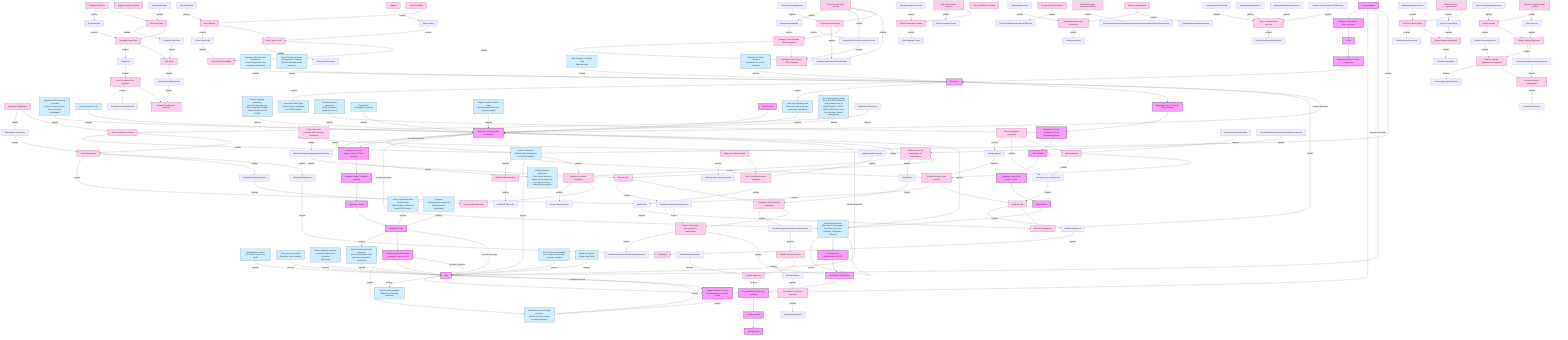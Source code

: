 graph TD
    Accommodation["Accommodation"]
    Accommodation_Receiveadmissionletter["Receive admission letter"]
    Accommodation_Registerforstudentresidence["Register for student residence"]
    Acquireresidencepermitforstudypurposesinsteadofvisa["Acquire residence permit for study purposes instead of visa"]
    Acquireresidencepermitforstudypurposesinsteadofvisa_Applyforresidencepermit["Apply for residence permit"]
    Administrativecharge["Administrative charge<br/>(110 EUR in cash or ec-cash)"]
    Applicationandadmissionprocedures["Application and admission procedures"]
    Applicationandadmissionprocedures_ApplicationSubmission["Application Submission"]
    Applicationandadmissionprocedures_LetterofAdmission["Letter of Admission"]
    Applicationandadmissionprocedures_WaitforapplicationReview["Wait for application Review"]
    Applicationforadmissiontostudies["Application for admission to studies<br/>(Signed by you and your home university coordinator)"]
    Arrival["Arrival"]
    Bankaccount["Bank account"]
    Bankaccount_OpenaGermanbankaccount["Open a German bank account"]
    CopyofpassportorID["Copy of passport or ID"]
    Currentbiometricphoto["Current biometric photo<br/>(Not older than 6 months)"]
    Currentvalidnewpassportorpassportreplacementdocument["Current valid/new passport or passport replacement document<br/>(With copy)"]
    Deregistration["Deregistration"]
    Deregistration_CloseGermanbankaccount["Close German bank account"]
    Deregistration_DeregisterfromCitizensOfficeDresden["Deregister from Citizens' Office Dresden"]
    Deregistration_DeregisterfromGermanHealthInsurance["Deregister from German Health Insurance"]
    Deregistration_Returnborrowedbooks["Return borrowed books"]
    Enrolment["Enrolment"]
    Enrolment_Enrolment["Enrolment"]
    Examinations["Examinations"]
    Examinations_DeregisterfromExam["Deregister from Exam"]
    Examinations_GetExamDates["Get Exam Dates"]
    Examinations_RegisterforExams["Register for Exams"]
    Examinations_TakeExam["Take Exam"]
    Exmatriculation["Exmatriculation"]
    Exmatriculation_Nothing["Nothing"]
    HealthInsurance["Health Insurance"]
    HealthInsurance_ObtainHealthInsurance["Obtain Health Insurance"]
    Languagecourses["Language courses"]
    Languagecourses_AttendInformationSessions["Attend Information Sessions"]
    Languagecourses_EnrollinLanguageCourse["Enroll in Language Course"]
    LearningAgreementstudyscheduleCourseselection["Learning Agreement / study schedule / Course selection"]
    LearningAgreementstudyscheduleCourseselection_CreateLearningAgreement["Create Learning Agreement"]
    LearningAgreementstudyscheduleCourseselection_Receiveapprovalconfirmation["Receive approval confirmation"]
    LearningAgreementstudyscheduleCourseselection_ResearchEnglishtaughtcourses["Research English taught courses"]
    LearningAgreementstudyscheduleCourseselection_Selectcourses["Select courses"]
    LearningAgreementstudyscheduleCourseselection_SubmitLearningAgreementforapproval["Submit Learning Agreement for approval"]
    LetterofAdmission["Letter of Admission<br/>(Enrollment or admission letter of HTW Dresden, with copy)"]
    LetterofAdmission["Letter of Admission<br/>(Official letter of admission from HTW Dresden)"]
    LetterofAdmissionfromHTWDresden["Letter of Admission from HTW Dresden<br/>(Official letter of admission from HTW Dresden)"]
    OnlineLearningAgreement["(Online) Learning Agreement<br/>(Your course selection approved and signed by your and your home university coordinator)"]
    Passport["Passport<br/>(Valid passport required for health insurance application)"]
    PaymentoftheSemesterContribution["Payment of the Semester Contribution<br/>(Proof of payment of the semester contribution)"]
    PersonalHTWDLogin["Personal HTWD Login<br/>(Personal login credentials for HTWD systems)"]
    ProlongationofmatriculationatHTWD["Prolongation of matriculation at HTWD"]
    ProlongationofmatriculationatHTWD_CompleteanewLearningAgreement["Complete a new Learning Agreement"]
    ProlongationofmatriculationatHTWD_ConferwithhomeuniversityandAcademicCoordinator["Confer with home university and Academic Coordinator"]
    ProlongationofmatriculationatHTWD_Handinthesignedprolongationofmatriculation["Hand in the signed prolongation of matriculation"]
    ProlongationofmatriculationatHTWD_Obtaintheformforprolongationofmatriculation["Obtain the form for prolongation of matriculation"]
    ProlongationofmatriculationatHTWD_Signtheform["Sign the form"]
    Prolongationofstudyvisa["Prolongation of study visa"]
    Prolongationofstudyvisa_Extendstudyvisa["Extend study visa"]
    Prolongationofstudyvisa_Scheduleanappointment["Schedule an appointment"]
    ProofofHealthInsuranceRecognizedinGermany["Proof of Health Insurance Recognized in Germany<br/>(Proof of adequate health insurance)"]
    Proofofadequatehealthinsurance["Proof of adequate health insurance<br/>(Original and copy)"]
    Proofofadequatehealthinsurance["Proof of adequate health insurance<br/>(Proof of adequate health insurance required for enrollment)"]
    Proofofavalidstudyvisa["Proof of a valid study visa<br/>(Can be submitted later upon entry)"]
    Proofofavalidstudyvisa["Proof of a valid study visa<br/>(Proof of a valid study visa required for enrollment)"]
    Proofoflanguageproficiency["Proof of language proficiency<br/>(Proof the language you will be studying in, English and/or German at level B1/B2)"]
    Proofofsecuredlivelihood["Proof of secured livelihood<br/>(For example scholarship or private savings)"]
    RegistrationattheCitizensOfficeDresden["Registration at the Citizens’ Office Dresden"]
    RegistrationattheCitizensOfficeDresden_Makeanonlineappointment["Make an online appointment"]
    RegistrationattheCitizensOfficeDresden_Submitrequireddocuments["Submit required documents"]
    RegistrationattheCitizensOfficeDresden_VisittheCitizensOffice["Visit the Citizens' Office"]
    RegistrationattheImmigrationOfficeAusländerbehörde["Registration at the Immigration Office (Ausländerbehörde)"]
    RegistrationattheImmigrationOfficeAusländerbehörde_Makeanappointment["Make an appointment"]
    RegistrationattheImmigrationOfficeAusländerbehörde_Submitapplicationanddocuments["Submit application and documents"]
    RentalAgreement["Rental Agreement<br/>(Original and Copy)"]
    Reregistrationforthenextsemester["Re-registration for the next semester"]
    Reregistrationforthenextsemester_Reregisterforthenextsemester["Re-register for the next semester"]
    Residencepermitapplication["Residence permit application<br/>(Fully completed application form.)"]
    Residencepermitforstudypurposes["Residence permit for study purposes<br/>(Must be valid for the entire duration of stay in Germany.)"]
    Residencepermitforstudypurposes["Residence permit for study purposes<br/>(Official residence permit for study purposes)"]
    Residencepermitforstudypurposestoapplyforvisa["Residence permit for study purposes to apply for visa"]
    Residencepermitforstudypurposestoapplyforvisa_Applyforresidencepermit["Apply for residence permit"]
    Residencepermitforstudypurposestoapplyforvisa_Waitforresidencepermitapproval["Wait for residence permit approval"]
    ResumeCV["Resume/CV<br/>(In English or German)"]
    Semestercontributionlivingexpenses["Semester contribution / living expenses"]
    Semestercontributionlivingexpenses_PaySemesterContribution["Pay Semester Contribution"]
    SemesterdatesAcademiccalendar["Semester dates / Academic calendar"]
    SemesterdatesAcademiccalendar_CheckAcademicCalendar["Check Academic Calendar"]
    SignedrequestforHTWlogin["Signed request for HTW login<br/>(The document will be sent to you via email)"]
    Start["Start Process"]
    Timetablestartofthelectureperiod["Timetable / start of the lecture period"]
    Timetablestartofthelectureperiod_CheckTimetable["Check Timetable"]
    Timetablestartofthelectureperiod_EnterCourseCode["Enter Course Code"]
    Timetablestartofthelectureperiod_GetIndividualTimetable["Get Individual Timetable"]
    Timetablestartofthelectureperiod_PlanLectures["Plan Lectures"]
    TranscriptofRecords["Transcript of Records"]
    TranscriptofRecords["Transcript of Records<br/>(Official transcript of records from HTW Dresden)"]
    TranscriptofRecords["Transcript of Records<br/>(Overview of your grades, issued by your home university, in English or German)"]
    TranscriptofRecords_RequestTranscriptofRecords["Request Transcript of Records"]
    TranscriptofRecords_Waitforgradestobereported["Wait for grades to be reported"]
    Uptodatepassportphoto["Up-to-date passport photo<br/>(For your HTWD student ID card, minimum size of 180x240 pixels in JPEG, PNG or GIF format, view from the front, neutral background)"]
    ValidPassportorIdentityCard["Valid Passport or Identity Card<br/>(Must be valid)"]
    ValidVisaforStudyPurposes["Valid Visa for Study Purposes<br/>(If required for non-EU students)"]
    Visa["Visa"]
    Visa_Applyforvisa["Apply for visa"]
    Visa_Arrangeinsuranceandpermits["Arrange insurance and permits"]
    Visa_Checkimmigrationformalities["Check immigration formalities"]
    Visa_Obtainpassport["Obtain passport"]
    Visa_Waitforvisaapproval["Wait for visa approval"]
    Visaforstudypurposes["Visa for study purposes<br/>(Official visa for study purposes)"]
    WelcomeWeekandBuddyProgramme["Welcome Week and Buddy Programme"]
    WelcomeWeekandBuddyProgramme_RegistrationattheInternationalOffice["Registration at the International Office"]
    Applicationforadmissiontostudies -->|requires| Applicationandadmissionprocedures
    OnlineLearningAgreement -->|requires| Applicationandadmissionprocedures
    ResumeCV -->|requires| Applicationandadmissionprocedures
    TranscriptofRecords -->|requires| Applicationandadmissionprocedures
    Proofoflanguageproficiency -->|requires| Applicationandadmissionprocedures
    SignedrequestforHTWlogin -->|requires| Applicationandadmissionprocedures
    Uptodatepassportphoto -->|requires| Applicationandadmissionprocedures
    CopyofpassportorID -->|requires| Applicationandadmissionprocedures
    Proofofavalidstudyvisa -->|requires| Applicationandadmissionprocedures
    Applicationandadmissionprocedures -->|enables| LetterofAdmission
    Applicationandadmissionprocedures_ApplicationSubmission -->|enables| WaitforapplicationReview
    Applicationandadmissionprocedures_ApplicationSubmission --> Applicationandadmissionprocedures_WaitforapplicationReview
    ApplicationSubmission -->|requires| Applicationandadmissionprocedures_WaitforapplicationReview
    Applicationandadmissionprocedures_WaitforapplicationReview -->|enables| LetterofAdmission
    Applicationandadmissionprocedures_WaitforapplicationReview --> Applicationandadmissionprocedures_LetterofAdmission
    WaitforapplicationReview -->|requires| Applicationandadmissionprocedures_LetterofAdmission
    Applicationandadmissionprocedures_LetterofAdmission -->|enables| Applyforvisa
    Applicationandadmissionprocedures_LetterofAdmission -->|enables| Registerforstudentresidence
    Applicationandadmissionprocedures_LetterofAdmission -->|enables| ObtainHealthInsurance
    Start --> Applicationandadmissionprocedures
    LearningAgreementstudyscheduleCourseselection -->|enables| OnlineLearningAgreement
    LearningAgreementstudyscheduleCourseselection_ResearchEnglishtaughtcourses -->|enables| Selectcourses
    LearningAgreementstudyscheduleCourseselection_ResearchEnglishtaughtcourses --> LearningAgreementstudyscheduleCourseselection_Selectcourses
    ResearchEnglishtaughtcourses -->|requires| LearningAgreementstudyscheduleCourseselection_Selectcourses
    LearningAgreementstudyscheduleCourseselection_Selectcourses -->|enables| CreateLearningAgreement
    LearningAgreementstudyscheduleCourseselection_Selectcourses --> LearningAgreementstudyscheduleCourseselection_CreateLearningAgreement
    Selectcourses -->|requires| LearningAgreementstudyscheduleCourseselection_CreateLearningAgreement
    LearningAgreementstudyscheduleCourseselection_CreateLearningAgreement -->|enables| SubmitLearningAgreementforapproval
    LearningAgreementstudyscheduleCourseselection_CreateLearningAgreement --> LearningAgreementstudyscheduleCourseselection_SubmitLearningAgreementforapproval
    CreateLearningAgreement -->|requires| LearningAgreementstudyscheduleCourseselection_SubmitLearningAgreementforapproval
    LearningAgreementstudyscheduleCourseselection_SubmitLearningAgreementforapproval -->|enables| Receiveapprovalconfirmation
    LearningAgreementstudyscheduleCourseselection_SubmitLearningAgreementforapproval --> LearningAgreementstudyscheduleCourseselection_Receiveapprovalconfirmation
    SubmitLearningAgreementforapproval -->|requires| LearningAgreementstudyscheduleCourseselection_Receiveapprovalconfirmation
    LearningAgreementstudyscheduleCourseselection_Receiveapprovalconfirmation -->|enables| Createstudyschedule
    Applicationandadmissionprocedures --> LearningAgreementstudyscheduleCourseselection
    LearningAgreementstudyscheduleCourseselection --> SemesterdatesAcademiccalendar
    Languagecourses_AttendInformationSessions -->|enables| EnrollinLanguageCourse
    Languagecourses_AttendInformationSessions --> Languagecourses_EnrollinLanguageCourse
    AttendInformationSessions -->|requires| Languagecourses_EnrollinLanguageCourse
    Languagecourses_EnrollinLanguageCourse -->|enables| StartLanguageCourse
    SemesterdatesAcademiccalendar --> Languagecourses
    Passport -->|requires| HealthInsurance
    LetterofAdmissionfromHTWDresden -->|requires| HealthInsurance
    HealthInsurance -->|enables| Proofofadequatehealthinsurance
    LetterofAdmission -->|requires| HealthInsurance_ObtainHealthInsurance
    HealthInsurance_ObtainHealthInsurance -->|enables| EnrollatHTWDresden
    Languagecourses --> HealthInsurance
    Residencepermitforstudypurposestoapplyforvisa -->|enables| Residencepermitforstudypurposes
    Residencepermitforstudypurposestoapplyforvisa_Applyforresidencepermit -->|enables| Waitforresidencepermitapproval
    Residencepermitforstudypurposestoapplyforvisa_Applyforresidencepermit --> Residencepermitforstudypurposestoapplyforvisa_Waitforresidencepermitapproval
    Applyforresidencepermit -->|requires| Residencepermitforstudypurposestoapplyforvisa_Waitforresidencepermitapproval
    Residencepermitforstudypurposestoapplyforvisa_Waitforresidencepermitapproval -->|enables| Applyforvisa
    HealthInsurance --> Residencepermitforstudypurposestoapplyforvisa
    Residencepermitforstudypurposes -->|requires| Visa
    Administrativecharge -->|requires| Visa
    RentalAgreement -->|requires| Visa
    Proofofadequatehealthinsurance -->|requires| Visa
    Proofofsecuredlivelihood -->|requires| Visa
    LetterofAdmission -->|requires| Visa
    Currentbiometricphoto -->|requires| Visa
    Currentvalidnewpassportorpassportreplacementdocument -->|requires| Visa
    Visa -->|enables| Visaforstudypurposes
    Visa_Checkimmigrationformalities -->|enables| Obtainpassport
    Visa_Checkimmigrationformalities -->|enables| Arrangeinsuranceandpermits
    Visa_Checkimmigrationformalities --> Visa_Obtainpassport
    Checkimmigrationformalities -->|requires| Visa_Obtainpassport
    Visa_Obtainpassport -->|enables| Arrangeinsuranceandpermits
    Visa_Obtainpassport --> Visa_Arrangeinsuranceandpermits
    Obtainpassport -->|requires| Visa_Arrangeinsuranceandpermits
    LetterofAdmission -->|requires| Visa_Arrangeinsuranceandpermits
    Visa_Arrangeinsuranceandpermits -->|enables| Applyforvisa
    Visa_Arrangeinsuranceandpermits --> Visa_Applyforvisa
    Arrangeinsuranceandpermits -->|requires| Visa_Applyforvisa
    Visa_Applyforvisa -->|enables| Waitforvisaapproval
    Visa_Applyforvisa --> Visa_Waitforvisaapproval
    Applyforvisa -->|requires| Visa_Waitforvisaapproval
    Visa_Waitforvisaapproval -->|enables| Enrolment
    Residencepermitforstudypurposestoapplyforvisa --> Visa
    Acquireresidencepermitforstudypurposesinsteadofvisa -->|enables| Residencepermitforstudypurposes
    Visa --> Acquireresidencepermitforstudypurposesinsteadofvisa
    LetterofAdmission -->|requires| Accommodation
    LetterofAdmission -->|requires| Accommodation_Registerforstudentresidence
    Accommodation_Registerforstudentresidence -->|enables| Receiveadmissionletter
    Accommodation_Registerforstudentresidence --> Accommodation_Receiveadmissionletter
    Registerforstudentresidence -->|requires| Accommodation_Receiveadmissionletter
    Acquireresidencepermitforstudypurposesinsteadofvisa --> Accommodation
    Semestercontributionlivingexpenses_PaySemesterContribution -->|enables| ReceiveHTWstudentcardandHTWLogin
    Accommodation --> Semestercontributionlivingexpenses
    Semestercontributionlivingexpenses --> Arrival
    WelcomeWeekandBuddyProgramme_RegistrationattheInternationalOffice -->|enables| Informationsessionontheorganisationofyourstudiesandtheselectionofyourcourses
    Arrival --> WelcomeWeekandBuddyProgramme
    ValidPassportorIdentityCard -->|requires| Enrolment
    ValidVisaforStudyPurposes -->|requires| Enrolment
    ProofofHealthInsuranceRecognizedinGermany -->|requires| Enrolment
    PaymentoftheSemesterContribution -->|requires| Enrolment
    Enrolment -->|enables| PersonalHTWDLogin
    Enrolment -->|enables| Proofofavalidstudyvisa
    ObtainHealthInsurance -->|requires| Enrolment_Enrolment
    Waitforvisaapproval -->|requires| Enrolment_Enrolment
    WelcomeWeekandBuddyProgramme --> Enrolment
    RegistrationattheCitizensOfficeDresden_Makeanonlineappointment -->|enables| VisittheCitizensOffice
    RegistrationattheCitizensOfficeDresden_Makeanonlineappointment --> RegistrationattheCitizensOfficeDresden_VisittheCitizensOffice
    Makeanonlineappointment -->|requires| RegistrationattheCitizensOfficeDresden_VisittheCitizensOffice
    RegistrationattheCitizensOfficeDresden_VisittheCitizensOffice -->|enables| Submitrequireddocuments
    RegistrationattheCitizensOfficeDresden_VisittheCitizensOffice --> RegistrationattheCitizensOfficeDresden_Submitrequireddocuments
    VisittheCitizensOffice -->|requires| RegistrationattheCitizensOfficeDresden_Submitrequireddocuments
    RegistrationattheCitizensOfficeDresden_Submitrequireddocuments -->|enables| Completeregistration
    Enrolment --> RegistrationattheCitizensOfficeDresden
    Residencepermitapplication -->|requires| RegistrationattheImmigrationOfficeAusländerbehörde
    RegistrationattheImmigrationOfficeAusländerbehörde_Makeanappointment -->|enables| Submitapplicationanddocuments
    RegistrationattheImmigrationOfficeAusländerbehörde_Makeanappointment --> RegistrationattheImmigrationOfficeAusländerbehörde_Submitapplicationanddocuments
    Makeanappointment -->|requires| RegistrationattheImmigrationOfficeAusländerbehörde_Submitapplicationanddocuments
    RegistrationattheImmigrationOfficeAusländerbehörde_Submitapplicationanddocuments -->|enables| Waitforprocessing
    RegistrationattheCitizensOfficeDresden --> RegistrationattheImmigrationOfficeAusländerbehörde
    passportornationalIDcard -->|requires| Bankaccount_OpenaGermanbankaccount
    confirmationofregistration -->|requires| Bankaccount_OpenaGermanbankaccount
    Germantaxidentificationnumber -->|requires| Bankaccount_OpenaGermanbankaccount
    enrolmentcertificatefromHTWDresden -->|requires| Bankaccount_OpenaGermanbankaccount
    Bankaccount_OpenaGermanbankaccount -->|enables| Receiveadebitcardandcashcard
    RegistrationattheImmigrationOfficeAusländerbehörde --> Bankaccount
    Timetablestartofthelectureperiod_CheckTimetable -->|enables| PlanLectures
    Timetablestartofthelectureperiod_CheckTimetable --> Timetablestartofthelectureperiod_PlanLectures
    CheckTimetable -->|requires| Timetablestartofthelectureperiod_PlanLectures
    Timetablestartofthelectureperiod_PlanLectures -->|enables| EnterCourseCode
    Timetablestartofthelectureperiod_PlanLectures --> Timetablestartofthelectureperiod_EnterCourseCode
    PlanLectures -->|requires| Timetablestartofthelectureperiod_EnterCourseCode
    Timetablestartofthelectureperiod_EnterCourseCode -->|enables| GetIndividualTimetable
    Timetablestartofthelectureperiod_EnterCourseCode --> Timetablestartofthelectureperiod_GetIndividualTimetable
    EnterCourseCode -->|requires| Timetablestartofthelectureperiod_GetIndividualTimetable
    Bankaccount --> Timetablestartofthelectureperiod
    Examinations_RegisterforExams -->|enables| GetExamDates
    Examinations_RegisterforExams --> Examinations_GetExamDates
    RegisterforExams -->|requires| Examinations_GetExamDates
    Examinations_GetExamDates -->|enables| DeregisterfromExam
    Examinations_GetExamDates --> Examinations_DeregisterfromExam
    GetExamDates -->|requires| Examinations_DeregisterfromExam
    Examinations_DeregisterfromExam -->|enables| TakeExam
    Examinations_DeregisterfromExam --> Examinations_TakeExam
    DeregisterfromExam -->|requires| Examinations_TakeExam
    Examinations_TakeExam -->|enables| Waitforgradestobereported
    Timetablestartofthelectureperiod --> Examinations
    TranscriptofRecords -->|enables| TranscriptofRecords
    TakeExam -->|requires| TranscriptofRecords_Waitforgradestobereported
    TranscriptofRecords_Waitforgradestobereported -->|enables| RequestTranscriptofRecords
    TranscriptofRecords_Waitforgradestobereported --> TranscriptofRecords_RequestTranscriptofRecords
    Waitforgradestobereported -->|requires| TranscriptofRecords_RequestTranscriptofRecords
    Examinations --> TranscriptofRecords
    ProlongationofmatriculationatHTWD_ConferwithhomeuniversityandAcademicCoordinator -->|enables| Obtaintheformforprolongationofmatriculation
    ProlongationofmatriculationatHTWD_ConferwithhomeuniversityandAcademicCoordinator --> ProlongationofmatriculationatHTWD_Obtaintheformforprolongationofmatriculation
    ConferwithhomeuniversityandAcademicCoordinator -->|requires| ProlongationofmatriculationatHTWD_Obtaintheformforprolongationofmatriculation
    ProlongationofmatriculationatHTWD_Obtaintheformforprolongationofmatriculation -->|enables| Signtheform
    ProlongationofmatriculationatHTWD_Obtaintheformforprolongationofmatriculation --> ProlongationofmatriculationatHTWD_Signtheform
    Obtaintheformforprolongationofmatriculation -->|requires| ProlongationofmatriculationatHTWD_Signtheform
    ProlongationofmatriculationatHTWD_Signtheform -->|enables| CompleteanewLearningAgreement
    ProlongationofmatriculationatHTWD_Signtheform --> ProlongationofmatriculationatHTWD_CompleteanewLearningAgreement
    Signtheform -->|requires| ProlongationofmatriculationatHTWD_CompleteanewLearningAgreement
    ProlongationofmatriculationatHTWD_CompleteanewLearningAgreement -->|enables| Handinthesignedprolongationofmatriculation
    ProlongationofmatriculationatHTWD_CompleteanewLearningAgreement --> ProlongationofmatriculationatHTWD_Handinthesignedprolongationofmatriculation
    CompleteanewLearningAgreement -->|requires| ProlongationofmatriculationatHTWD_Handinthesignedprolongationofmatriculation
    ProlongationofmatriculationatHTWD_Handinthesignedprolongationofmatriculation -->|enables| Getaletterofadmissionforthefollowingsemester
    ProlongationofmatriculationatHTWD_Handinthesignedprolongationofmatriculation -->|enables| Prolongationofstudyvisa
    TranscriptofRecords --> ProlongationofmatriculationatHTWD
    Handinthesignedprolongationofmatriculation -->|requires| Prolongationofstudyvisa_Scheduleanappointment
    Prolongationofstudyvisa_Scheduleanappointment -->|enables| Extendstudyvisa
    Prolongationofstudyvisa_Scheduleanappointment --> Prolongationofstudyvisa_Extendstudyvisa
    Scheduleanappointment -->|requires| Prolongationofstudyvisa_Extendstudyvisa
    Prolongationofstudyvisa_Extendstudyvisa -->|enables| Reregistrationforthenextsemester
    ProlongationofmatriculationatHTWD --> Prolongationofstudyvisa
    Extendstudyvisa -->|requires| Reregistrationforthenextsemester_Reregisterforthenextsemester
    Reregistrationforthenextsemester_Reregisterforthenextsemester -->|enables| UpdatestudentIDcard
    Prolongationofstudyvisa --> Reregistrationforthenextsemester
    Reregistrationforthenextsemester --> Exmatriculation
    Deregistration_CloseGermanbankaccount -->|enables| Returnborrowedbooks
    Deregistration_CloseGermanbankaccount -->|enables| DeregisterfromGermanHealthInsurance
    Deregistration_CloseGermanbankaccount -->|enables| DeregisterfromCitizensOfficeDresden
    Deregistration_CloseGermanbankaccount --> Deregistration_Returnborrowedbooks
    CloseGermanbankaccount -->|requires| Deregistration_Returnborrowedbooks
    Deregistration_Returnborrowedbooks -->|enables| DeregisterfromGermanHealthInsurance
    Deregistration_Returnborrowedbooks -->|enables| DeregisterfromCitizensOfficeDresden
    Deregistration_Returnborrowedbooks --> Deregistration_DeregisterfromGermanHealthInsurance
    Returnborrowedbooks -->|requires| Deregistration_DeregisterfromGermanHealthInsurance
    Deregistration_DeregisterfromGermanHealthInsurance -->|enables| DeregisterfromCitizensOfficeDresden
    Deregistration_DeregisterfromGermanHealthInsurance --> Deregistration_DeregisterfromCitizensOfficeDresden
    DeregisterfromGermanHealthInsurance -->|requires| Deregistration_DeregisterfromCitizensOfficeDresden
    Exmatriculation --> Deregistration
    Applicationandadmissionprocedures -->|provides document| LearningAgreementstudyscheduleCourseselection
    Applicationandadmissionprocedures -->|provides document| TranscriptofRecords
    Applicationandadmissionprocedures -->|provides document| Enrolment
    Applicationandadmissionprocedures -->|provides document| Visa
    Visa -->|provides document| Accommodation
    HealthInsurance -->|provides document| Visa
    Residencepermitforstudypurposestoapplyforvisa -->|provides document| Visa
    Visa -->|provides document| Acquireresidencepermitforstudypurposesinsteadofvisa
    %% Styling
    classDef process fill:#f9f,stroke:#333,stroke-width:2px
    classDef document fill:#cef,stroke:#333,stroke-width:1px
    classDef step fill:#fce,stroke:#333,stroke-width:1px
    class LearningAgreementstudyscheduleCourseselection,Visaforstudypurposes,RegistrationattheImmigrationOfficeAusländerbehörde,Administrativecharge,RegistrationattheCitizensOfficeDresden,Visa,WelcomeWeekandBuddyProgramme,Proofofavalidstudyvisa,Arrival,PaymentoftheSemesterContribution,Acquireresidencepermitforstudypurposesinsteadofvisa,Residencepermitforstudypurposes,Applicationandadmissionprocedures,Applicationforadmissiontostudies,Proofoflanguageproficiency,ValidVisaforStudyPurposes,Start,Residencepermitapplication,SignedrequestforHTWlogin,LetterofAdmission,OnlineLearningAgreement,ValidPassportorIdentityCard,Currentvalidnewpassportorpassportreplacementdocument,HealthInsurance,Examinations,Residencepermitforstudypurposes,TranscriptofRecords,Languagecourses,ProofofHealthInsuranceRecognizedinGermany,PersonalHTWDLogin,CopyofpassportorID,RentalAgreement,SemesterdatesAcademiccalendar,Semestercontributionlivingexpenses,Timetablestartofthelectureperiod,ProlongationofmatriculationatHTWD,TranscriptofRecords,ResumeCV,TranscriptofRecords,Uptodatepassportphoto,Passport,Residencepermitforstudypurposestoapplyforvisa,LetterofAdmissionfromHTWDresden,Deregistration,Proofofadequatehealthinsurance,Accommodation,Reregistrationforthenextsemester,Prolongationofstudyvisa,Enrolment,Proofofavalidstudyvisa,LetterofAdmission,Currentbiometricphoto,Bankaccount,Exmatriculation,Proofofsecuredlivelihood,Proofofadequatehealthinsurance process
    class Applicationforadmissiontostudies,OnlineLearningAgreement,ResumeCV,TranscriptofRecords,Proofoflanguageproficiency,SignedrequestforHTWlogin,Uptodatepassportphoto,CopyofpassportorID,Proofofavalidstudyvisa,LetterofAdmission,Passport,LetterofAdmissionfromHTWDresden,Proofofadequatehealthinsurance,Residencepermitforstudypurposes,Administrativecharge,RentalAgreement,Proofofsecuredlivelihood,Currentbiometricphoto,Currentvalidnewpassportorpassportreplacementdocument,Visaforstudypurposes,ValidPassportorIdentityCard,ValidVisaforStudyPurposes,ProofofHealthInsuranceRecognizedinGermany,PaymentoftheSemesterContribution,PersonalHTWDLogin,Residencepermitapplication document
    class Semestercontributionlivingexpenses_PaySemesterContribution,Applicationandadmissionprocedures_WaitforapplicationReview,SemesterdatesAcademiccalendar_CheckAcademicCalendar,Timetablestartofthelectureperiod_EnterCourseCode,Exmatriculation_Nothing,RegistrationattheCitizensOfficeDresden_VisittheCitizensOffice,Deregistration_DeregisterfromCitizensOfficeDresden,ProlongationofmatriculationatHTWD_CompleteanewLearningAgreement,LearningAgreementstudyscheduleCourseselection_Selectcourses,Deregistration_CloseGermanbankaccount,Residencepermitforstudypurposestoapplyforvisa_Applyforresidencepermit,Visa_Waitforvisaapproval,Applicationandadmissionprocedures_ApplicationSubmission,ProlongationofmatriculationatHTWD_Handinthesignedprolongationofmatriculation,Languagecourses_EnrollinLanguageCourse,Examinations_TakeExam,Visa_Arrangeinsuranceandpermits,Timetablestartofthelectureperiod_GetIndividualTimetable,TranscriptofRecords_Waitforgradestobereported,Visa_Applyforvisa,HealthInsurance_ObtainHealthInsurance,Examinations_RegisterforExams,Bankaccount_OpenaGermanbankaccount,LearningAgreementstudyscheduleCourseselection_SubmitLearningAgreementforapproval,Visa_Obtainpassport,Timetablestartofthelectureperiod_CheckTimetable,RegistrationattheCitizensOfficeDresden_Makeanonlineappointment,LearningAgreementstudyscheduleCourseselection_ResearchEnglishtaughtcourses,Timetablestartofthelectureperiod_PlanLectures,ProlongationofmatriculationatHTWD_Obtaintheformforprolongationofmatriculation,RegistrationattheImmigrationOfficeAusländerbehörde_Submitapplicationanddocuments,RegistrationattheCitizensOfficeDresden_Submitrequireddocuments,Deregistration_Returnborrowedbooks,LearningAgreementstudyscheduleCourseselection_CreateLearningAgreement,Applicationandadmissionprocedures_LetterofAdmission,ProlongationofmatriculationatHTWD_ConferwithhomeuniversityandAcademicCoordinator,Enrolment_Enrolment,TranscriptofRecords_RequestTranscriptofRecords,WelcomeWeekandBuddyProgramme_RegistrationattheInternationalOffice,Examinations_DeregisterfromExam,Prolongationofstudyvisa_Scheduleanappointment,Reregistrationforthenextsemester_Reregisterforthenextsemester,Residencepermitforstudypurposestoapplyforvisa_Waitforresidencepermitapproval,Examinations_GetExamDates,LearningAgreementstudyscheduleCourseselection_Receiveapprovalconfirmation,ProlongationofmatriculationatHTWD_Signtheform,RegistrationattheImmigrationOfficeAusländerbehörde_Makeanappointment,Visa_Checkimmigrationformalities,Accommodation_Receiveadmissionletter,Acquireresidencepermitforstudypurposesinsteadofvisa_Applyforresidencepermit,Deregistration_DeregisterfromGermanHealthInsurance,Accommodation_Registerforstudentresidence,Languagecourses_AttendInformationSessions,Prolongationofstudyvisa_Extendstudyvisa step